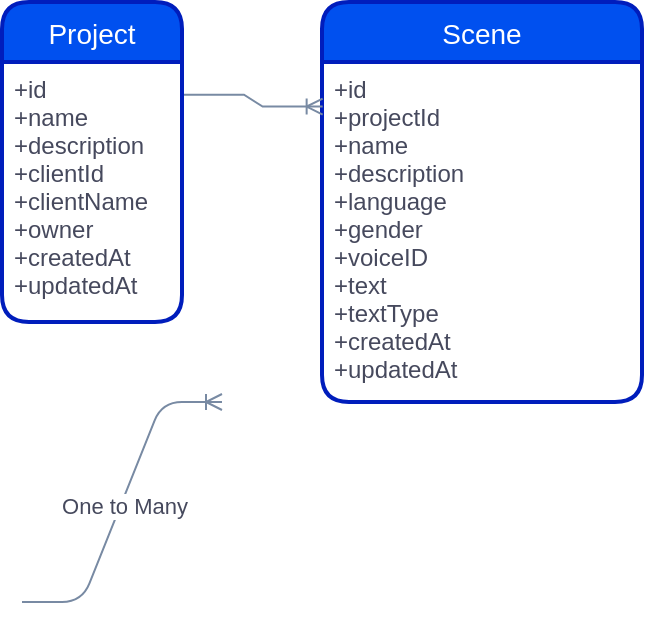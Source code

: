 <mxfile version="20.5.1" type="github">
  <diagram id="R2lEEEUBdFMjLlhIrx00" name="Page-1">
    <mxGraphModel dx="689" dy="1114" grid="1" gridSize="10" guides="1" tooltips="1" connect="1" arrows="1" fold="1" page="1" pageScale="1" pageWidth="850" pageHeight="1100" math="0" shadow="0" extFonts="Permanent Marker^https://fonts.googleapis.com/css?family=Permanent+Marker">
      <root>
        <mxCell id="0" />
        <mxCell id="1" parent="0" />
        <mxCell id="cZqtbgSqyRbhYhAXYLJG-1" value="Project" style="swimlane;childLayout=stackLayout;horizontal=1;startSize=30;horizontalStack=0;rounded=1;fontSize=14;fontStyle=0;strokeWidth=2;resizeParent=0;resizeLast=1;shadow=0;dashed=0;align=center;strokeColor=#001DBC;fontColor=#ffffff;fillColor=#0050ef;gradientColor=none;swimlaneFillColor=default;" vertex="1" parent="1">
          <mxGeometry x="40" y="40" width="90" height="160" as="geometry" />
        </mxCell>
        <mxCell id="cZqtbgSqyRbhYhAXYLJG-2" value="+id&#xa;+name&#xa;+description&#xa;+clientId&#xa;+clientName&#xa;+owner&#xa;+createdAt&#xa;+updatedAt&#xa;" style="align=left;strokeColor=none;fillColor=none;spacingLeft=4;fontSize=12;verticalAlign=top;resizable=0;rotatable=0;part=1;fontColor=#46495D;" vertex="1" parent="cZqtbgSqyRbhYhAXYLJG-1">
          <mxGeometry y="30" width="90" height="130" as="geometry" />
        </mxCell>
        <mxCell id="cZqtbgSqyRbhYhAXYLJG-4" value="Scene" style="swimlane;childLayout=stackLayout;horizontal=1;startSize=30;horizontalStack=0;rounded=1;fontSize=14;fontStyle=0;strokeWidth=2;resizeParent=0;resizeLast=1;shadow=0;dashed=0;align=center;strokeColor=#001DBC;fontColor=#ffffff;fillColor=#0050ef;" vertex="1" parent="1">
          <mxGeometry x="200" y="40" width="160" height="200" as="geometry" />
        </mxCell>
        <mxCell id="cZqtbgSqyRbhYhAXYLJG-5" value="+id&#xa;+projectId&#xa;+name&#xa;+description&#xa;+language&#xa;+gender&#xa;+voiceID&#xa;+text&#xa;+textType&#xa;+createdAt&#xa;+updatedAt" style="align=left;strokeColor=none;fillColor=none;spacingLeft=4;fontSize=12;verticalAlign=top;resizable=0;rotatable=0;part=1;fontColor=#46495D;" vertex="1" parent="cZqtbgSqyRbhYhAXYLJG-4">
          <mxGeometry y="30" width="160" height="170" as="geometry" />
        </mxCell>
        <mxCell id="cZqtbgSqyRbhYhAXYLJG-14" value="" style="edgeStyle=entityRelationEdgeStyle;fontSize=12;html=1;endArrow=ERoneToMany;rounded=0;strokeColor=#788AA3;fontColor=#46495D;fillColor=#B2C9AB;exitX=1.011;exitY=0.126;exitDx=0;exitDy=0;exitPerimeter=0;entryX=0.002;entryY=0.131;entryDx=0;entryDy=0;entryPerimeter=0;" edge="1" parent="1" source="cZqtbgSqyRbhYhAXYLJG-2" target="cZqtbgSqyRbhYhAXYLJG-5">
          <mxGeometry width="100" height="100" relative="1" as="geometry">
            <mxPoint x="130" y="80" as="sourcePoint" />
            <mxPoint x="170" y="80" as="targetPoint" />
          </mxGeometry>
        </mxCell>
        <mxCell id="cZqtbgSqyRbhYhAXYLJG-17" value="" style="edgeStyle=entityRelationEdgeStyle;fontSize=12;html=1;endArrow=ERoneToMany;strokeColor=#788AA3;fontColor=#46495D;fillColor=#B2C9AB;rounded=1;" edge="1" parent="1">
          <mxGeometry width="100" height="100" relative="1" as="geometry">
            <mxPoint x="50" y="340" as="sourcePoint" />
            <mxPoint x="150" y="240" as="targetPoint" />
          </mxGeometry>
        </mxCell>
        <mxCell id="cZqtbgSqyRbhYhAXYLJG-18" value="One to Many" style="edgeLabel;html=1;align=center;verticalAlign=middle;resizable=0;points=[];fontColor=#46495D;" vertex="1" connectable="0" parent="cZqtbgSqyRbhYhAXYLJG-17">
          <mxGeometry x="-0.014" y="-2" relative="1" as="geometry">
            <mxPoint x="-1" as="offset" />
          </mxGeometry>
        </mxCell>
      </root>
    </mxGraphModel>
  </diagram>
</mxfile>
